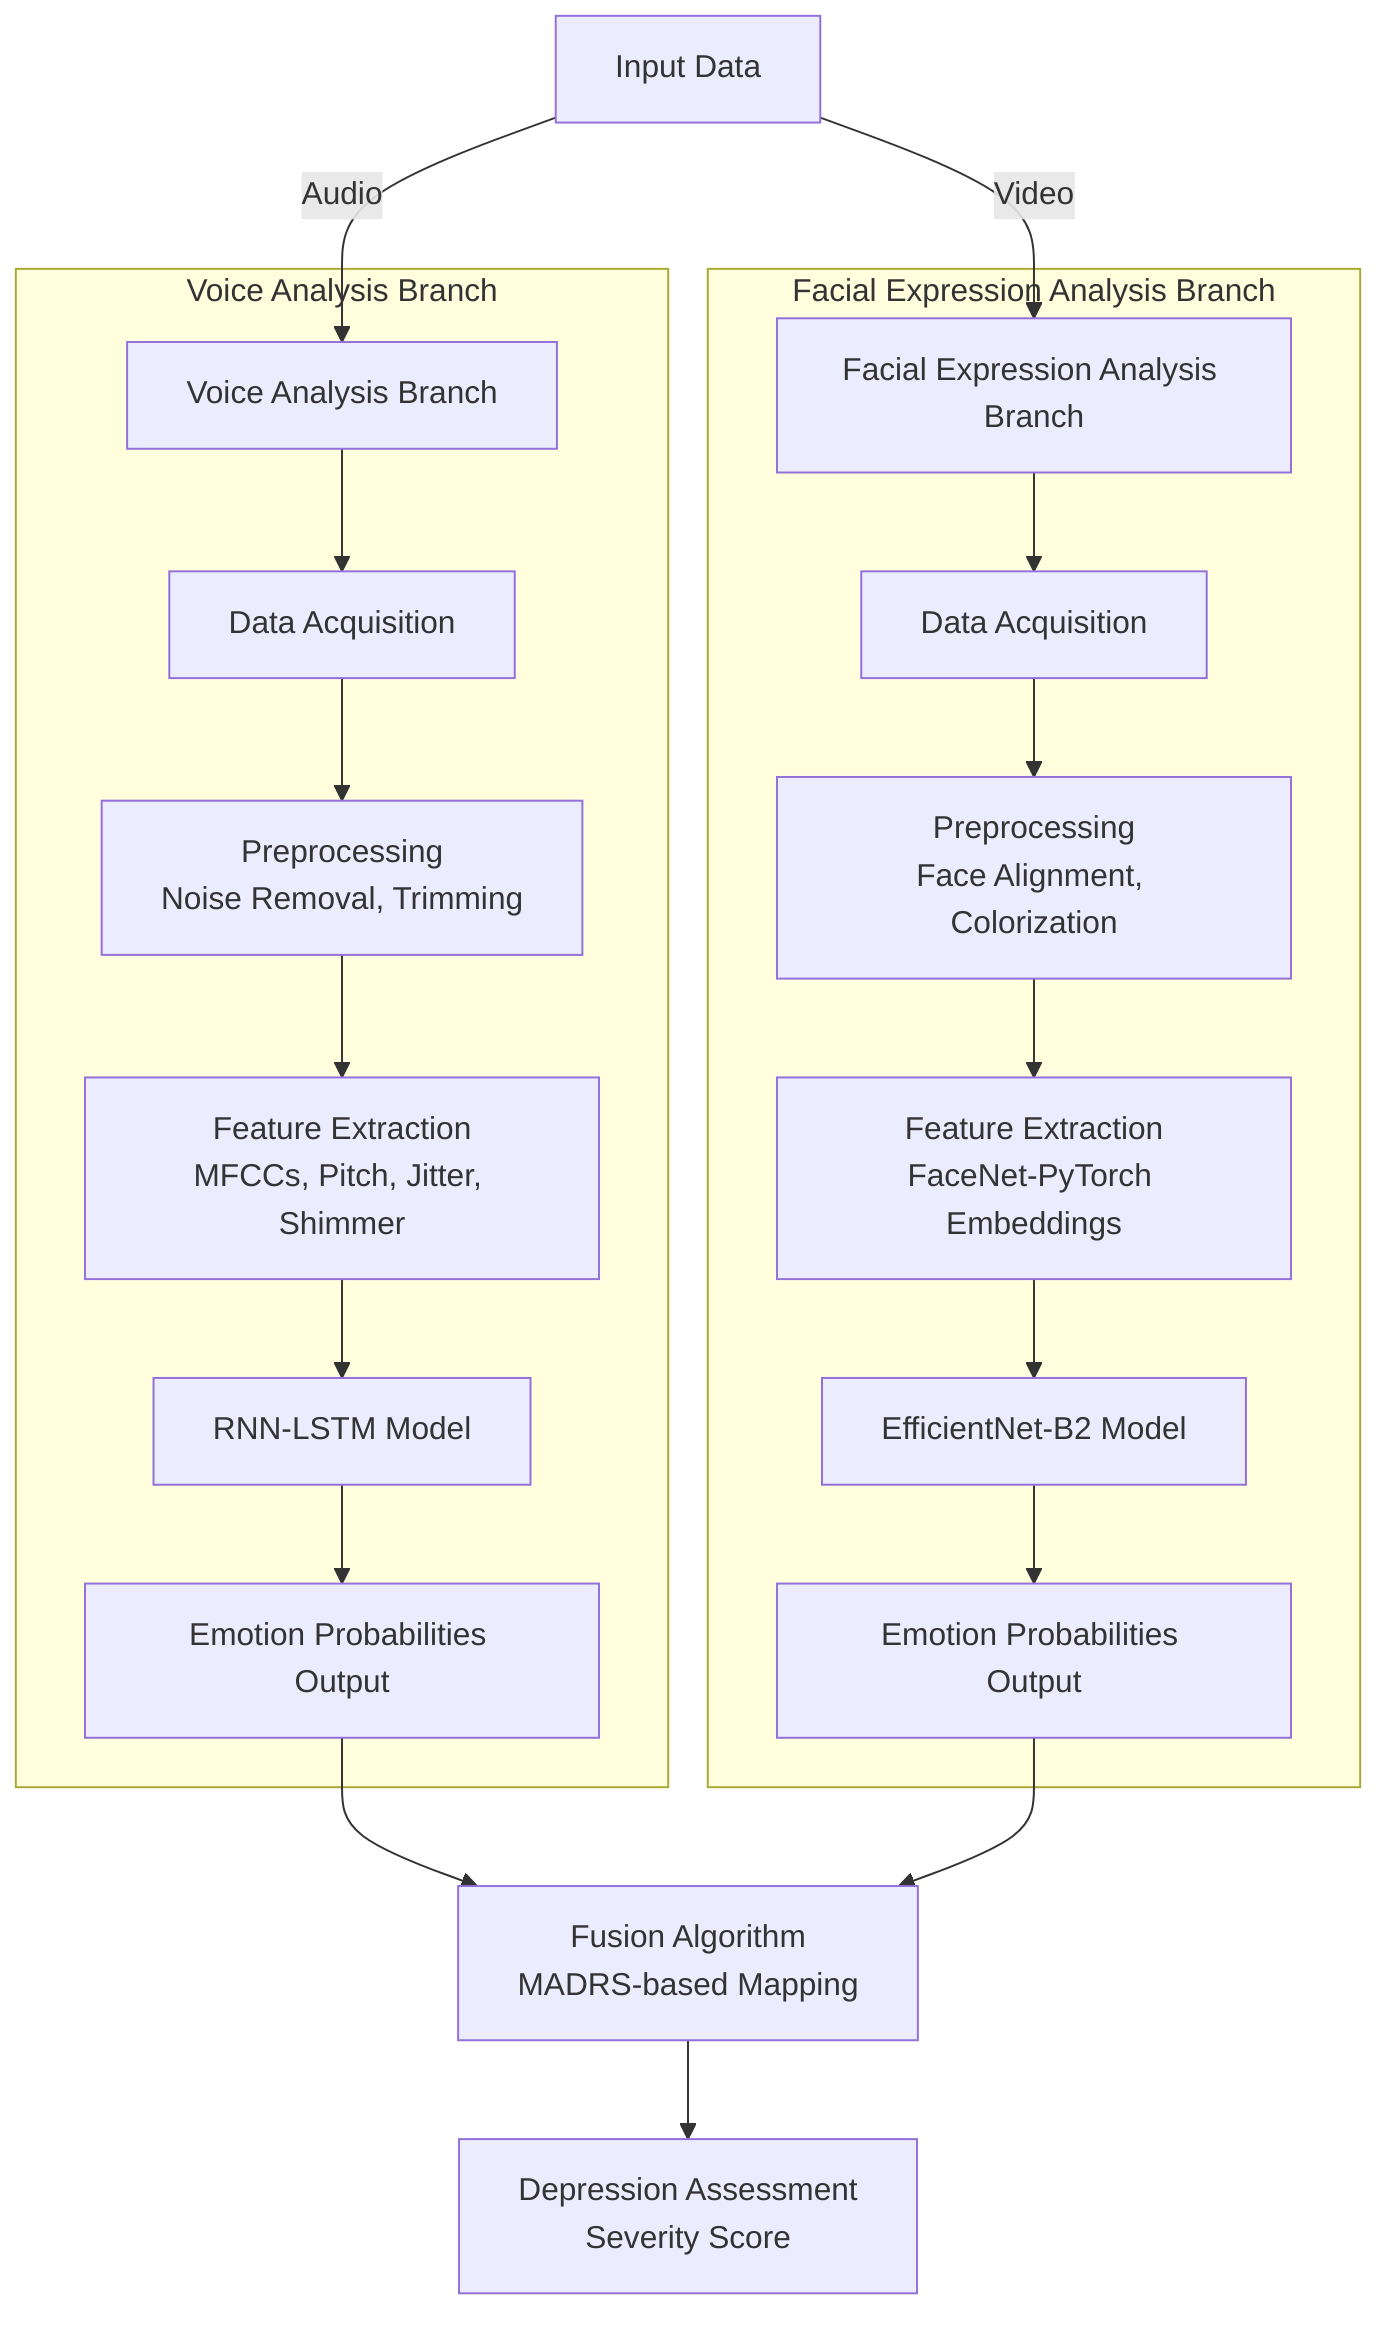 graph TD
    A[Input Data] -->|Audio| B[Voice Analysis Branch]
    A -->|Video| C[Facial Expression Analysis Branch]

    subgraph Voice Analysis Branch
        B --> D[Data Acquisition]
        D --> E[Preprocessing<br>Noise Removal, Trimming]
        E --> F[Feature Extraction<br>MFCCs, Pitch, Jitter, Shimmer]
        F --> G[RNN-LSTM Model]
        G --> H[Emotion Probabilities Output]
    end

    subgraph Facial Expression Analysis Branch
        C --> I[Data Acquisition]
        I --> J[Preprocessing<br>Face Alignment, Colorization]
        J --> K[Feature Extraction<br>FaceNet-PyTorch Embeddings]
        K --> L[EfficientNet-B2 Model]
        L --> M[Emotion Probabilities Output]
    end

    H --> N[Fusion Algorithm<br>MADRS-based Mapping]
    M --> N
    N --> O[Depression Assessment<br>Severity Score]